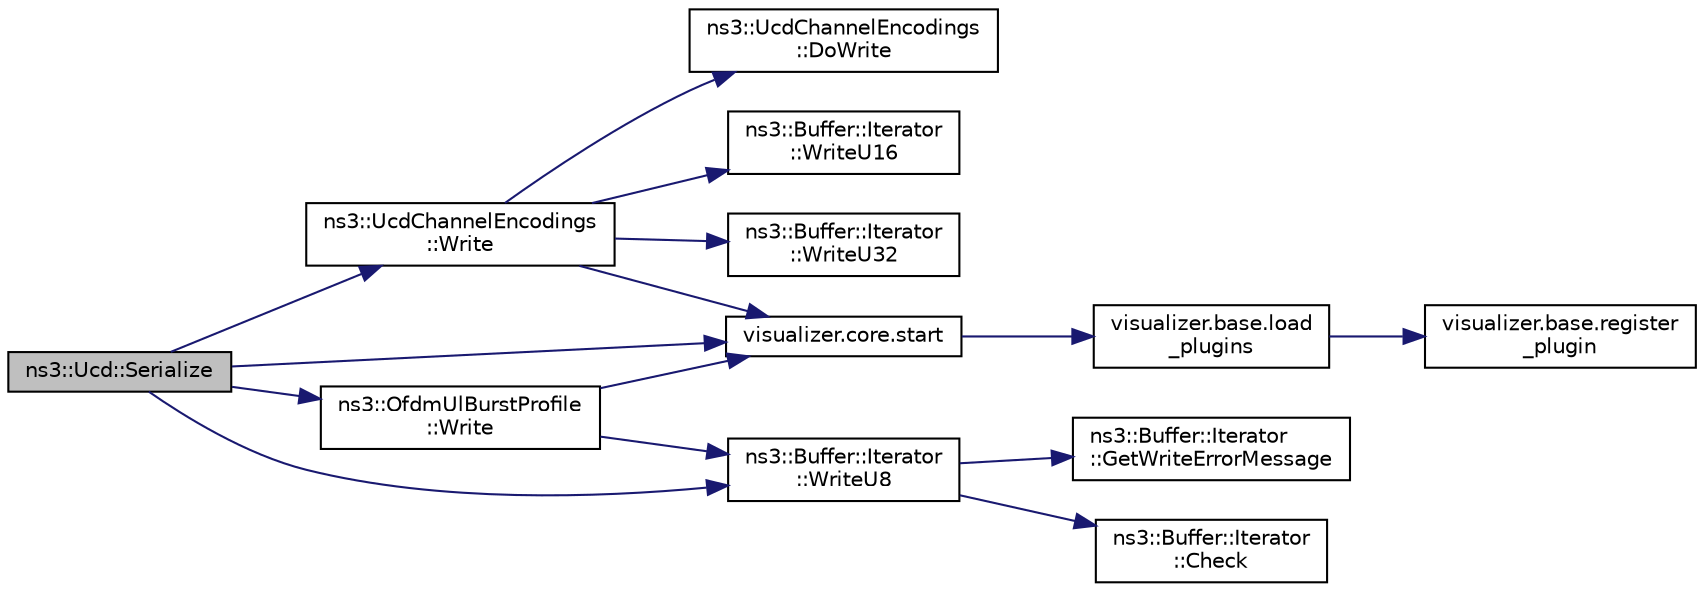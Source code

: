 digraph "ns3::Ucd::Serialize"
{
  edge [fontname="Helvetica",fontsize="10",labelfontname="Helvetica",labelfontsize="10"];
  node [fontname="Helvetica",fontsize="10",shape=record];
  rankdir="LR";
  Node1 [label="ns3::Ucd::Serialize",height=0.2,width=0.4,color="black", fillcolor="grey75", style="filled", fontcolor="black"];
  Node1 -> Node2 [color="midnightblue",fontsize="10",style="solid"];
  Node2 [label="visualizer.core.start",height=0.2,width=0.4,color="black", fillcolor="white", style="filled",URL="$df/d6c/namespacevisualizer_1_1core.html#a2a35e5d8a34af358b508dac8635754e0"];
  Node2 -> Node3 [color="midnightblue",fontsize="10",style="solid"];
  Node3 [label="visualizer.base.load\l_plugins",height=0.2,width=0.4,color="black", fillcolor="white", style="filled",URL="$d4/d39/namespacevisualizer_1_1base.html#ad171497a5ff1afe0a73bedaebf35448f"];
  Node3 -> Node4 [color="midnightblue",fontsize="10",style="solid"];
  Node4 [label="visualizer.base.register\l_plugin",height=0.2,width=0.4,color="black", fillcolor="white", style="filled",URL="$d4/d39/namespacevisualizer_1_1base.html#a6b0ffcff1e17ec4027496f50177e5b9e"];
  Node1 -> Node5 [color="midnightblue",fontsize="10",style="solid"];
  Node5 [label="ns3::Buffer::Iterator\l::WriteU8",height=0.2,width=0.4,color="black", fillcolor="white", style="filled",URL="$d0/daf/classns3_1_1Buffer_1_1Iterator.html#a3c7bacca6cbb821c9d14fa4626b7ae16"];
  Node5 -> Node6 [color="midnightblue",fontsize="10",style="solid"];
  Node6 [label="ns3::Buffer::Iterator\l::Check",height=0.2,width=0.4,color="black", fillcolor="white", style="filled",URL="$d0/daf/classns3_1_1Buffer_1_1Iterator.html#af8d294593fd36e8b55124bdfba3d0152"];
  Node5 -> Node7 [color="midnightblue",fontsize="10",style="solid"];
  Node7 [label="ns3::Buffer::Iterator\l::GetWriteErrorMessage",height=0.2,width=0.4,color="black", fillcolor="white", style="filled",URL="$d0/daf/classns3_1_1Buffer_1_1Iterator.html#ae37b790336264f34d65971231c3ed1f1",tooltip="Returns an appropriate message indicating a write error. "];
  Node1 -> Node8 [color="midnightblue",fontsize="10",style="solid"];
  Node8 [label="ns3::UcdChannelEncodings\l::Write",height=0.2,width=0.4,color="black", fillcolor="white", style="filled",URL="$dc/d44/classns3_1_1UcdChannelEncodings.html#a305d7063870904303611ac17cca5de9d"];
  Node8 -> Node2 [color="midnightblue",fontsize="10",style="solid"];
  Node8 -> Node9 [color="midnightblue",fontsize="10",style="solid"];
  Node9 [label="ns3::Buffer::Iterator\l::WriteU16",height=0.2,width=0.4,color="black", fillcolor="white", style="filled",URL="$d0/daf/classns3_1_1Buffer_1_1Iterator.html#a67fdfa2b4295a6f807b9670c7c8e4c0b"];
  Node8 -> Node10 [color="midnightblue",fontsize="10",style="solid"];
  Node10 [label="ns3::Buffer::Iterator\l::WriteU32",height=0.2,width=0.4,color="black", fillcolor="white", style="filled",URL="$d0/daf/classns3_1_1Buffer_1_1Iterator.html#a0b63e75d5f552e139187aaae4b21a589"];
  Node8 -> Node11 [color="midnightblue",fontsize="10",style="solid"];
  Node11 [label="ns3::UcdChannelEncodings\l::DoWrite",height=0.2,width=0.4,color="black", fillcolor="white", style="filled",URL="$dc/d44/classns3_1_1UcdChannelEncodings.html#a68c65fec7a16169dcbec8d7ef24c296e"];
  Node1 -> Node12 [color="midnightblue",fontsize="10",style="solid"];
  Node12 [label="ns3::OfdmUlBurstProfile\l::Write",height=0.2,width=0.4,color="black", fillcolor="white", style="filled",URL="$d4/db5/classns3_1_1OfdmUlBurstProfile.html#a8e5b9192fd3fccaba06ea0bd1170f9d1"];
  Node12 -> Node2 [color="midnightblue",fontsize="10",style="solid"];
  Node12 -> Node5 [color="midnightblue",fontsize="10",style="solid"];
}
